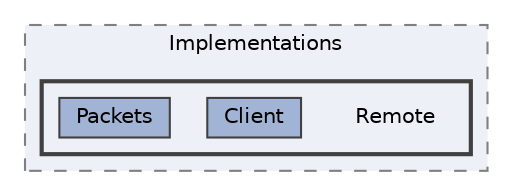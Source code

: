 digraph "src/BadScript2.Common/BadScript2.ConsoleAbstraction/Implementations/Remote"
{
 // LATEX_PDF_SIZE
  bgcolor="transparent";
  edge [fontname=Helvetica,fontsize=10,labelfontname=Helvetica,labelfontsize=10];
  node [fontname=Helvetica,fontsize=10,shape=box,height=0.2,width=0.4];
  compound=true
  subgraph clusterdir_e1ee9ab3398394cef2f7a8d91088bb86 {
    graph [ bgcolor="#edf0f7", pencolor="grey50", label="Implementations", fontname=Helvetica,fontsize=10 style="filled,dashed", URL="dir_e1ee9ab3398394cef2f7a8d91088bb86.html",tooltip=""]
  subgraph clusterdir_264ae060988501feab721f6dc818e931 {
    graph [ bgcolor="#edf0f7", pencolor="grey25", label="", fontname=Helvetica,fontsize=10 style="filled,bold", URL="dir_264ae060988501feab721f6dc818e931.html",tooltip=""]
    dir_264ae060988501feab721f6dc818e931 [shape=plaintext, label="Remote"];
  dir_f0505ec52403ea286dd859df3d176b7f [label="Client", fillcolor="#a2b4d6", color="grey25", style="filled", URL="dir_f0505ec52403ea286dd859df3d176b7f.html",tooltip=""];
  dir_507d916ac9bf04561cb3a28c10fdc8e6 [label="Packets", fillcolor="#a2b4d6", color="grey25", style="filled", URL="dir_507d916ac9bf04561cb3a28c10fdc8e6.html",tooltip=""];
  }
  }
}

